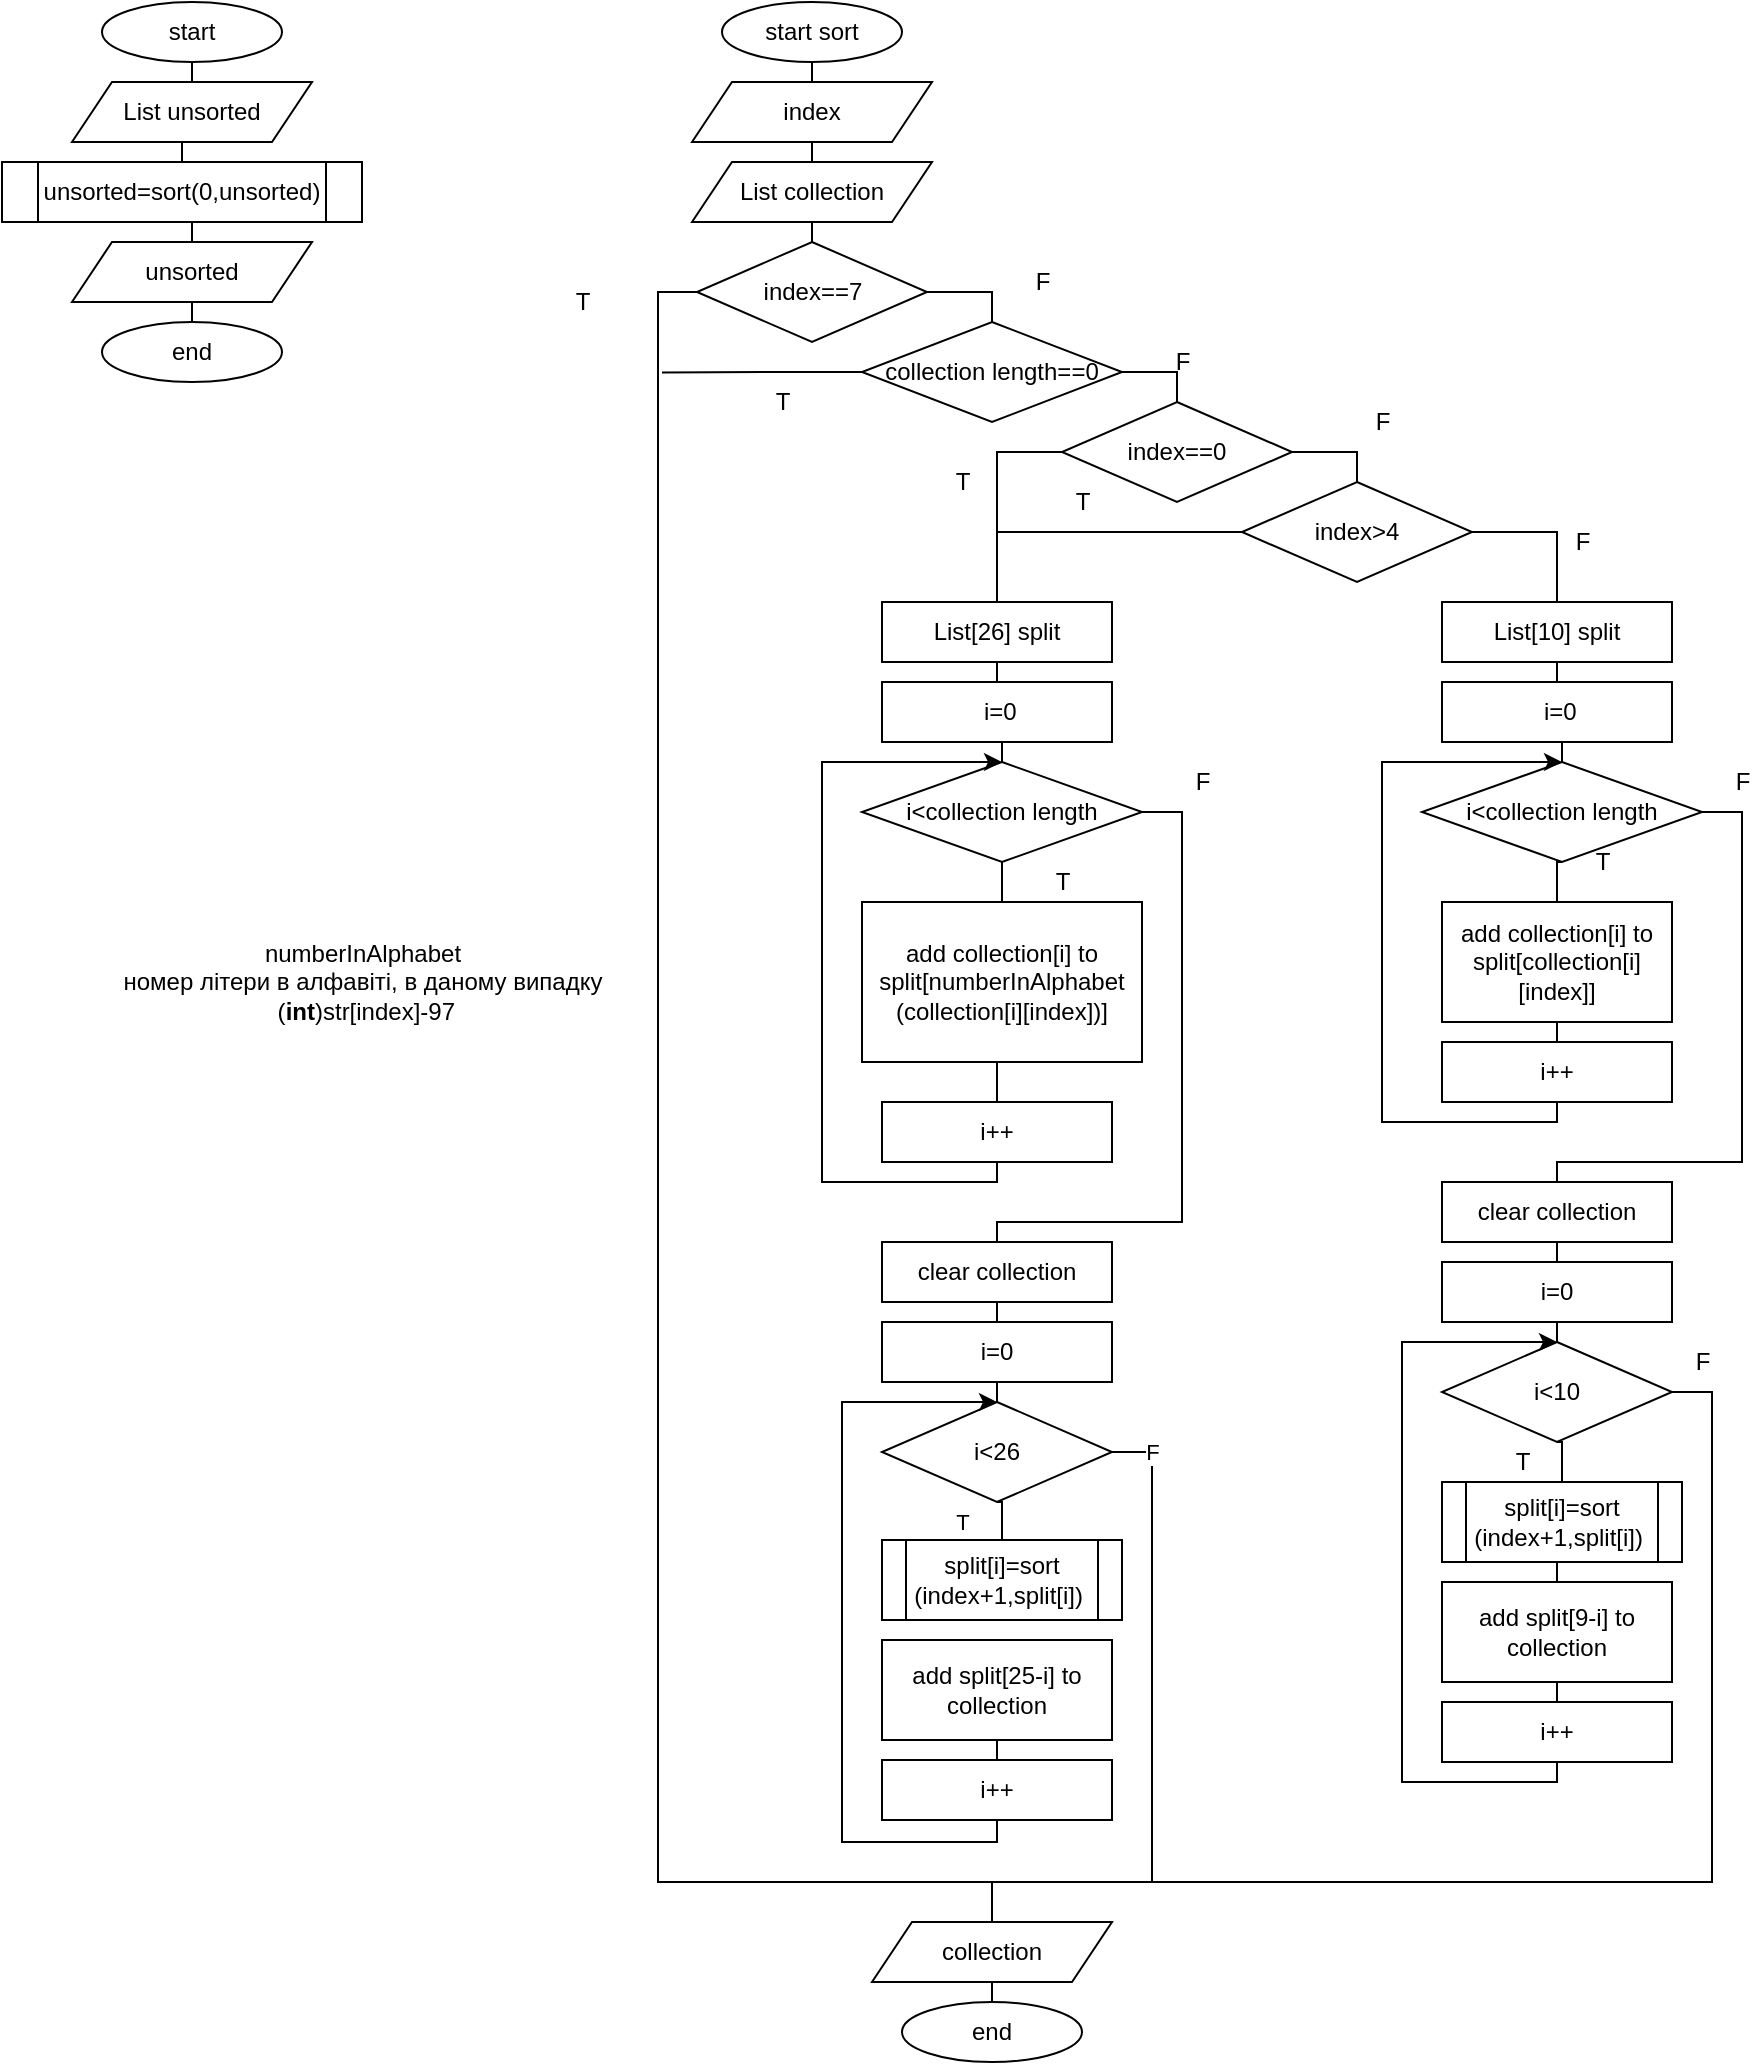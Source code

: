 <mxfile version="16.1.0"><diagram id="8ccFetpuUGbA4jYF_6bJ" name="Page-1"><mxGraphModel dx="1183" dy="700" grid="1" gridSize="10" guides="1" tooltips="1" connect="1" arrows="1" fold="1" page="1" pageScale="1" pageWidth="827" pageHeight="1169" math="0" shadow="0"><root><mxCell id="6QlDdNsRCfhJIz81ZeUy-0"/><mxCell id="6QlDdNsRCfhJIz81ZeUy-1" parent="6QlDdNsRCfhJIz81ZeUy-0"/><mxCell id="WJix7AlikFNc10k-hQPE-6" style="edgeStyle=orthogonalEdgeStyle;rounded=0;orthogonalLoop=1;jettySize=auto;html=1;exitX=0.5;exitY=1;exitDx=0;exitDy=0;entryX=0.5;entryY=0;entryDx=0;entryDy=0;endArrow=none;endFill=0;" edge="1" parent="6QlDdNsRCfhJIz81ZeUy-1" source="WJix7AlikFNc10k-hQPE-0" target="WJix7AlikFNc10k-hQPE-2"><mxGeometry relative="1" as="geometry"/></mxCell><mxCell id="WJix7AlikFNc10k-hQPE-0" value="start" style="ellipse;whiteSpace=wrap;html=1;" vertex="1" parent="6QlDdNsRCfhJIz81ZeUy-1"><mxGeometry x="170" y="60" width="90" height="30" as="geometry"/></mxCell><mxCell id="WJix7AlikFNc10k-hQPE-28" style="edgeStyle=orthogonalEdgeStyle;rounded=0;orthogonalLoop=1;jettySize=auto;html=1;exitX=0.5;exitY=1;exitDx=0;exitDy=0;entryX=0.5;entryY=0;entryDx=0;entryDy=0;endArrow=none;endFill=0;" edge="1" parent="6QlDdNsRCfhJIz81ZeUy-1" source="WJix7AlikFNc10k-hQPE-1" target="WJix7AlikFNc10k-hQPE-24"><mxGeometry relative="1" as="geometry"/></mxCell><mxCell id="WJix7AlikFNc10k-hQPE-1" value="List[10] split" style="rounded=0;whiteSpace=wrap;html=1;" vertex="1" parent="6QlDdNsRCfhJIz81ZeUy-1"><mxGeometry x="840" y="360" width="115" height="30" as="geometry"/></mxCell><mxCell id="WJix7AlikFNc10k-hQPE-7" style="edgeStyle=orthogonalEdgeStyle;rounded=0;orthogonalLoop=1;jettySize=auto;html=1;exitX=0.5;exitY=1;exitDx=0;exitDy=0;entryX=0.5;entryY=0;entryDx=0;entryDy=0;endArrow=none;endFill=0;" edge="1" parent="6QlDdNsRCfhJIz81ZeUy-1" source="WJix7AlikFNc10k-hQPE-2" target="WJix7AlikFNc10k-hQPE-3"><mxGeometry relative="1" as="geometry"/></mxCell><mxCell id="WJix7AlikFNc10k-hQPE-2" value="List unsorted" style="shape=parallelogram;perimeter=parallelogramPerimeter;whiteSpace=wrap;html=1;fixedSize=1;" vertex="1" parent="6QlDdNsRCfhJIz81ZeUy-1"><mxGeometry x="155" y="100" width="120" height="30" as="geometry"/></mxCell><mxCell id="WJix7AlikFNc10k-hQPE-8" style="edgeStyle=orthogonalEdgeStyle;rounded=0;orthogonalLoop=1;jettySize=auto;html=1;exitX=0.5;exitY=1;exitDx=0;exitDy=0;entryX=0.5;entryY=0;entryDx=0;entryDy=0;endArrow=none;endFill=0;" edge="1" parent="6QlDdNsRCfhJIz81ZeUy-1" source="WJix7AlikFNc10k-hQPE-3" target="WJix7AlikFNc10k-hQPE-4"><mxGeometry relative="1" as="geometry"/></mxCell><mxCell id="WJix7AlikFNc10k-hQPE-3" value="unsorted=sort(0,unsorted)" style="shape=process;whiteSpace=wrap;html=1;backgroundOutline=1;" vertex="1" parent="6QlDdNsRCfhJIz81ZeUy-1"><mxGeometry x="120" y="140" width="180" height="30" as="geometry"/></mxCell><mxCell id="WJix7AlikFNc10k-hQPE-9" style="edgeStyle=orthogonalEdgeStyle;rounded=0;orthogonalLoop=1;jettySize=auto;html=1;exitX=0.5;exitY=1;exitDx=0;exitDy=0;entryX=0.5;entryY=0;entryDx=0;entryDy=0;endArrow=none;endFill=0;" edge="1" parent="6QlDdNsRCfhJIz81ZeUy-1" source="WJix7AlikFNc10k-hQPE-4" target="WJix7AlikFNc10k-hQPE-5"><mxGeometry relative="1" as="geometry"/></mxCell><mxCell id="WJix7AlikFNc10k-hQPE-4" value="unsorted" style="shape=parallelogram;perimeter=parallelogramPerimeter;whiteSpace=wrap;html=1;fixedSize=1;" vertex="1" parent="6QlDdNsRCfhJIz81ZeUy-1"><mxGeometry x="155" y="180" width="120" height="30" as="geometry"/></mxCell><mxCell id="WJix7AlikFNc10k-hQPE-5" value="end" style="ellipse;whiteSpace=wrap;html=1;" vertex="1" parent="6QlDdNsRCfhJIz81ZeUy-1"><mxGeometry x="170" y="220" width="90" height="30" as="geometry"/></mxCell><mxCell id="WJix7AlikFNc10k-hQPE-13" style="edgeStyle=orthogonalEdgeStyle;rounded=0;orthogonalLoop=1;jettySize=auto;html=1;exitX=0.5;exitY=1;exitDx=0;exitDy=0;entryX=0.5;entryY=0;entryDx=0;entryDy=0;endArrow=none;endFill=0;" edge="1" parent="6QlDdNsRCfhJIz81ZeUy-1" source="WJix7AlikFNc10k-hQPE-10" target="WJix7AlikFNc10k-hQPE-11"><mxGeometry relative="1" as="geometry"/></mxCell><mxCell id="WJix7AlikFNc10k-hQPE-10" value="start sort" style="ellipse;whiteSpace=wrap;html=1;" vertex="1" parent="6QlDdNsRCfhJIz81ZeUy-1"><mxGeometry x="480" y="60" width="90" height="30" as="geometry"/></mxCell><mxCell id="WJix7AlikFNc10k-hQPE-14" style="edgeStyle=orthogonalEdgeStyle;rounded=0;orthogonalLoop=1;jettySize=auto;html=1;exitX=0.5;exitY=1;exitDx=0;exitDy=0;entryX=0.5;entryY=0;entryDx=0;entryDy=0;endArrow=none;endFill=0;" edge="1" parent="6QlDdNsRCfhJIz81ZeUy-1" source="WJix7AlikFNc10k-hQPE-11" target="WJix7AlikFNc10k-hQPE-12"><mxGeometry relative="1" as="geometry"/></mxCell><mxCell id="WJix7AlikFNc10k-hQPE-11" value="index" style="shape=parallelogram;perimeter=parallelogramPerimeter;whiteSpace=wrap;html=1;fixedSize=1;" vertex="1" parent="6QlDdNsRCfhJIz81ZeUy-1"><mxGeometry x="465" y="100" width="120" height="30" as="geometry"/></mxCell><mxCell id="WJix7AlikFNc10k-hQPE-18" style="edgeStyle=orthogonalEdgeStyle;rounded=0;orthogonalLoop=1;jettySize=auto;html=1;exitX=0.5;exitY=1;exitDx=0;exitDy=0;entryX=0.5;entryY=0;entryDx=0;entryDy=0;endArrow=none;endFill=0;" edge="1" parent="6QlDdNsRCfhJIz81ZeUy-1" source="WJix7AlikFNc10k-hQPE-12" target="WJix7AlikFNc10k-hQPE-15"><mxGeometry relative="1" as="geometry"/></mxCell><mxCell id="WJix7AlikFNc10k-hQPE-12" value="List collection" style="shape=parallelogram;perimeter=parallelogramPerimeter;whiteSpace=wrap;html=1;fixedSize=1;" vertex="1" parent="6QlDdNsRCfhJIz81ZeUy-1"><mxGeometry x="465" y="140" width="120" height="30" as="geometry"/></mxCell><mxCell id="WJix7AlikFNc10k-hQPE-17" style="edgeStyle=orthogonalEdgeStyle;rounded=0;orthogonalLoop=1;jettySize=auto;html=1;exitX=1;exitY=0.5;exitDx=0;exitDy=0;entryX=0.5;entryY=0;entryDx=0;entryDy=0;endArrow=none;endFill=0;" edge="1" parent="6QlDdNsRCfhJIz81ZeUy-1" source="WJix7AlikFNc10k-hQPE-15" target="WJix7AlikFNc10k-hQPE-16"><mxGeometry relative="1" as="geometry"/></mxCell><mxCell id="WJix7AlikFNc10k-hQPE-77" style="edgeStyle=orthogonalEdgeStyle;rounded=0;orthogonalLoop=1;jettySize=auto;html=1;exitX=0;exitY=0.5;exitDx=0;exitDy=0;endArrow=none;endFill=0;" edge="1" parent="6QlDdNsRCfhJIz81ZeUy-1" source="WJix7AlikFNc10k-hQPE-15" target="WJix7AlikFNc10k-hQPE-76"><mxGeometry relative="1" as="geometry"><Array as="points"><mxPoint x="448" y="205"/><mxPoint x="448" y="1000"/><mxPoint x="615" y="1000"/></Array></mxGeometry></mxCell><mxCell id="WJix7AlikFNc10k-hQPE-15" value="index==7" style="rhombus;whiteSpace=wrap;html=1;" vertex="1" parent="6QlDdNsRCfhJIz81ZeUy-1"><mxGeometry x="467.5" y="180" width="115" height="50" as="geometry"/></mxCell><mxCell id="WJix7AlikFNc10k-hQPE-20" style="edgeStyle=orthogonalEdgeStyle;rounded=0;orthogonalLoop=1;jettySize=auto;html=1;exitX=1;exitY=0.5;exitDx=0;exitDy=0;entryX=0.5;entryY=0;entryDx=0;entryDy=0;endArrow=none;endFill=0;" edge="1" parent="6QlDdNsRCfhJIz81ZeUy-1" source="WJix7AlikFNc10k-hQPE-16" target="WJix7AlikFNc10k-hQPE-19"><mxGeometry relative="1" as="geometry"/></mxCell><mxCell id="WJix7AlikFNc10k-hQPE-79" style="edgeStyle=orthogonalEdgeStyle;rounded=0;orthogonalLoop=1;jettySize=auto;html=1;exitX=0;exitY=0.5;exitDx=0;exitDy=0;endArrow=none;endFill=0;" edge="1" parent="6QlDdNsRCfhJIz81ZeUy-1" source="WJix7AlikFNc10k-hQPE-16"><mxGeometry relative="1" as="geometry"><mxPoint x="450" y="245.2" as="targetPoint"/></mxGeometry></mxCell><mxCell id="WJix7AlikFNc10k-hQPE-16" value="collection length==0" style="rhombus;whiteSpace=wrap;html=1;" vertex="1" parent="6QlDdNsRCfhJIz81ZeUy-1"><mxGeometry x="550" y="220" width="130" height="50" as="geometry"/></mxCell><mxCell id="WJix7AlikFNc10k-hQPE-22" style="edgeStyle=orthogonalEdgeStyle;rounded=0;orthogonalLoop=1;jettySize=auto;html=1;exitX=1;exitY=0.5;exitDx=0;exitDy=0;entryX=0.5;entryY=0;entryDx=0;entryDy=0;endArrow=none;endFill=0;" edge="1" parent="6QlDdNsRCfhJIz81ZeUy-1" source="WJix7AlikFNc10k-hQPE-19" target="WJix7AlikFNc10k-hQPE-21"><mxGeometry relative="1" as="geometry"/></mxCell><mxCell id="WJix7AlikFNc10k-hQPE-70" style="edgeStyle=orthogonalEdgeStyle;rounded=0;orthogonalLoop=1;jettySize=auto;html=1;exitX=0;exitY=0.5;exitDx=0;exitDy=0;entryX=0.5;entryY=0;entryDx=0;entryDy=0;endArrow=none;endFill=0;" edge="1" parent="6QlDdNsRCfhJIz81ZeUy-1" source="WJix7AlikFNc10k-hQPE-19" target="WJix7AlikFNc10k-hQPE-48"><mxGeometry relative="1" as="geometry"/></mxCell><mxCell id="WJix7AlikFNc10k-hQPE-19" value="index==0" style="rhombus;whiteSpace=wrap;html=1;" vertex="1" parent="6QlDdNsRCfhJIz81ZeUy-1"><mxGeometry x="650" y="260" width="115" height="50" as="geometry"/></mxCell><mxCell id="WJix7AlikFNc10k-hQPE-23" style="edgeStyle=orthogonalEdgeStyle;rounded=0;orthogonalLoop=1;jettySize=auto;html=1;exitX=1;exitY=0.5;exitDx=0;exitDy=0;entryX=0.5;entryY=0;entryDx=0;entryDy=0;endArrow=none;endFill=0;" edge="1" parent="6QlDdNsRCfhJIz81ZeUy-1" source="WJix7AlikFNc10k-hQPE-21" target="WJix7AlikFNc10k-hQPE-1"><mxGeometry relative="1" as="geometry"/></mxCell><mxCell id="WJix7AlikFNc10k-hQPE-69" style="edgeStyle=orthogonalEdgeStyle;rounded=0;orthogonalLoop=1;jettySize=auto;html=1;exitX=0;exitY=0.5;exitDx=0;exitDy=0;entryX=0.5;entryY=0;entryDx=0;entryDy=0;endArrow=none;endFill=0;" edge="1" parent="6QlDdNsRCfhJIz81ZeUy-1" source="WJix7AlikFNc10k-hQPE-21" target="WJix7AlikFNc10k-hQPE-48"><mxGeometry relative="1" as="geometry"/></mxCell><mxCell id="WJix7AlikFNc10k-hQPE-21" value="index&amp;gt;4" style="rhombus;whiteSpace=wrap;html=1;" vertex="1" parent="6QlDdNsRCfhJIz81ZeUy-1"><mxGeometry x="740" y="300" width="115" height="50" as="geometry"/></mxCell><mxCell id="WJix7AlikFNc10k-hQPE-27" style="edgeStyle=orthogonalEdgeStyle;rounded=0;orthogonalLoop=1;jettySize=auto;html=1;exitX=0.5;exitY=1;exitDx=0;exitDy=0;entryX=0.5;entryY=0;entryDx=0;entryDy=0;endArrow=none;endFill=0;" edge="1" parent="6QlDdNsRCfhJIz81ZeUy-1" source="WJix7AlikFNc10k-hQPE-24" target="WJix7AlikFNc10k-hQPE-26"><mxGeometry relative="1" as="geometry"/></mxCell><mxCell id="WJix7AlikFNc10k-hQPE-24" value="&amp;nbsp;i=0" style="rounded=0;whiteSpace=wrap;html=1;" vertex="1" parent="6QlDdNsRCfhJIz81ZeUy-1"><mxGeometry x="840" y="400" width="115" height="30" as="geometry"/></mxCell><mxCell id="WJix7AlikFNc10k-hQPE-30" style="edgeStyle=orthogonalEdgeStyle;rounded=0;orthogonalLoop=1;jettySize=auto;html=1;exitX=0.5;exitY=1;exitDx=0;exitDy=0;entryX=0.5;entryY=0;entryDx=0;entryDy=0;endArrow=none;endFill=0;" edge="1" parent="6QlDdNsRCfhJIz81ZeUy-1" source="WJix7AlikFNc10k-hQPE-26" target="WJix7AlikFNc10k-hQPE-29"><mxGeometry relative="1" as="geometry"/></mxCell><mxCell id="WJix7AlikFNc10k-hQPE-33" style="edgeStyle=orthogonalEdgeStyle;rounded=0;orthogonalLoop=1;jettySize=auto;html=1;exitX=1;exitY=0.5;exitDx=0;exitDy=0;entryX=0.5;entryY=0;entryDx=0;entryDy=0;endArrow=none;endFill=0;" edge="1" parent="6QlDdNsRCfhJIz81ZeUy-1" source="WJix7AlikFNc10k-hQPE-26" target="WJix7AlikFNc10k-hQPE-32"><mxGeometry relative="1" as="geometry"><Array as="points"><mxPoint x="990" y="465"/><mxPoint x="990" y="640"/><mxPoint x="898" y="640"/></Array></mxGeometry></mxCell><mxCell id="WJix7AlikFNc10k-hQPE-26" value="i&amp;lt;collection length" style="rhombus;whiteSpace=wrap;html=1;" vertex="1" parent="6QlDdNsRCfhJIz81ZeUy-1"><mxGeometry x="830" y="440" width="140" height="50" as="geometry"/></mxCell><mxCell id="WJix7AlikFNc10k-hQPE-31" style="edgeStyle=orthogonalEdgeStyle;rounded=0;orthogonalLoop=1;jettySize=auto;html=1;entryX=0.5;entryY=0;entryDx=0;entryDy=0;endArrow=classic;endFill=1;exitX=0.5;exitY=1;exitDx=0;exitDy=0;" edge="1" parent="6QlDdNsRCfhJIz81ZeUy-1" source="WJix7AlikFNc10k-hQPE-35" target="WJix7AlikFNc10k-hQPE-26"><mxGeometry relative="1" as="geometry"><mxPoint x="898" y="620" as="sourcePoint"/><Array as="points"><mxPoint x="898" y="620"/><mxPoint x="810" y="620"/><mxPoint x="810" y="440"/></Array></mxGeometry></mxCell><mxCell id="WJix7AlikFNc10k-hQPE-43" style="edgeStyle=orthogonalEdgeStyle;rounded=0;orthogonalLoop=1;jettySize=auto;html=1;exitX=0.5;exitY=1;exitDx=0;exitDy=0;entryX=0.5;entryY=0;entryDx=0;entryDy=0;endArrow=none;endFill=0;" edge="1" parent="6QlDdNsRCfhJIz81ZeUy-1" source="WJix7AlikFNc10k-hQPE-29" target="WJix7AlikFNc10k-hQPE-35"><mxGeometry relative="1" as="geometry"/></mxCell><mxCell id="WJix7AlikFNc10k-hQPE-29" value="add collection[i] to split[collection[i][index]]" style="rounded=0;whiteSpace=wrap;html=1;" vertex="1" parent="6QlDdNsRCfhJIz81ZeUy-1"><mxGeometry x="840" y="510" width="115" height="60" as="geometry"/></mxCell><mxCell id="WJix7AlikFNc10k-hQPE-38" style="edgeStyle=orthogonalEdgeStyle;rounded=0;orthogonalLoop=1;jettySize=auto;html=1;exitX=0.5;exitY=1;exitDx=0;exitDy=0;entryX=0.5;entryY=0;entryDx=0;entryDy=0;endArrow=none;endFill=0;" edge="1" parent="6QlDdNsRCfhJIz81ZeUy-1" source="WJix7AlikFNc10k-hQPE-32" target="WJix7AlikFNc10k-hQPE-37"><mxGeometry relative="1" as="geometry"/></mxCell><mxCell id="WJix7AlikFNc10k-hQPE-32" value="clear collection" style="rounded=0;whiteSpace=wrap;html=1;" vertex="1" parent="6QlDdNsRCfhJIz81ZeUy-1"><mxGeometry x="840" y="650" width="115" height="30" as="geometry"/></mxCell><mxCell id="WJix7AlikFNc10k-hQPE-46" style="edgeStyle=orthogonalEdgeStyle;rounded=0;orthogonalLoop=1;jettySize=auto;html=1;exitX=1;exitY=0.5;exitDx=0;exitDy=0;endArrow=none;endFill=0;entryX=0.5;entryY=0;entryDx=0;entryDy=0;" edge="1" parent="6QlDdNsRCfhJIz81ZeUy-1" source="WJix7AlikFNc10k-hQPE-34" target="WJix7AlikFNc10k-hQPE-76"><mxGeometry relative="1" as="geometry"><mxPoint x="980" y="930" as="targetPoint"/><Array as="points"><mxPoint x="975" y="755"/><mxPoint x="975" y="1000"/><mxPoint x="615" y="1000"/></Array></mxGeometry></mxCell><mxCell id="WJix7AlikFNc10k-hQPE-72" style="edgeStyle=orthogonalEdgeStyle;rounded=0;orthogonalLoop=1;jettySize=auto;html=1;exitX=0.5;exitY=1;exitDx=0;exitDy=0;entryX=0.5;entryY=0;entryDx=0;entryDy=0;endArrow=none;endFill=0;" edge="1" parent="6QlDdNsRCfhJIz81ZeUy-1" source="WJix7AlikFNc10k-hQPE-34" target="WJix7AlikFNc10k-hQPE-71"><mxGeometry relative="1" as="geometry"/></mxCell><mxCell id="WJix7AlikFNc10k-hQPE-34" value="i&amp;lt;10" style="rhombus;whiteSpace=wrap;html=1;" vertex="1" parent="6QlDdNsRCfhJIz81ZeUy-1"><mxGeometry x="840" y="730" width="115" height="50" as="geometry"/></mxCell><mxCell id="WJix7AlikFNc10k-hQPE-35" value="i++" style="rounded=0;whiteSpace=wrap;html=1;" vertex="1" parent="6QlDdNsRCfhJIz81ZeUy-1"><mxGeometry x="840" y="580" width="115" height="30" as="geometry"/></mxCell><mxCell id="WJix7AlikFNc10k-hQPE-39" style="edgeStyle=orthogonalEdgeStyle;rounded=0;orthogonalLoop=1;jettySize=auto;html=1;exitX=0.5;exitY=1;exitDx=0;exitDy=0;entryX=0.5;entryY=0;entryDx=0;entryDy=0;endArrow=none;endFill=0;" edge="1" parent="6QlDdNsRCfhJIz81ZeUy-1" source="WJix7AlikFNc10k-hQPE-37" target="WJix7AlikFNc10k-hQPE-34"><mxGeometry relative="1" as="geometry"/></mxCell><mxCell id="WJix7AlikFNc10k-hQPE-37" value="i=0" style="rounded=0;whiteSpace=wrap;html=1;" vertex="1" parent="6QlDdNsRCfhJIz81ZeUy-1"><mxGeometry x="840" y="690" width="115" height="30" as="geometry"/></mxCell><mxCell id="WJix7AlikFNc10k-hQPE-44" style="edgeStyle=orthogonalEdgeStyle;rounded=0;orthogonalLoop=1;jettySize=auto;html=1;exitX=0.5;exitY=1;exitDx=0;exitDy=0;entryX=0.5;entryY=0;entryDx=0;entryDy=0;endArrow=none;endFill=0;" edge="1" parent="6QlDdNsRCfhJIz81ZeUy-1" source="WJix7AlikFNc10k-hQPE-40" target="WJix7AlikFNc10k-hQPE-42"><mxGeometry relative="1" as="geometry"/></mxCell><mxCell id="WJix7AlikFNc10k-hQPE-40" value="add split[9-i] to collection" style="rounded=0;whiteSpace=wrap;html=1;" vertex="1" parent="6QlDdNsRCfhJIz81ZeUy-1"><mxGeometry x="840" y="850" width="115" height="50" as="geometry"/></mxCell><mxCell id="WJix7AlikFNc10k-hQPE-45" style="edgeStyle=orthogonalEdgeStyle;rounded=0;orthogonalLoop=1;jettySize=auto;html=1;exitX=0.5;exitY=1;exitDx=0;exitDy=0;entryX=0.5;entryY=0;entryDx=0;entryDy=0;endArrow=classic;endFill=1;" edge="1" parent="6QlDdNsRCfhJIz81ZeUy-1" source="WJix7AlikFNc10k-hQPE-42" target="WJix7AlikFNc10k-hQPE-34"><mxGeometry relative="1" as="geometry"><Array as="points"><mxPoint x="898" y="950"/><mxPoint x="820" y="950"/><mxPoint x="820" y="730"/></Array></mxGeometry></mxCell><mxCell id="WJix7AlikFNc10k-hQPE-42" value="i++" style="rounded=0;whiteSpace=wrap;html=1;" vertex="1" parent="6QlDdNsRCfhJIz81ZeUy-1"><mxGeometry x="840" y="910" width="115" height="30" as="geometry"/></mxCell><mxCell id="WJix7AlikFNc10k-hQPE-47" style="edgeStyle=orthogonalEdgeStyle;rounded=0;orthogonalLoop=1;jettySize=auto;html=1;exitX=0.5;exitY=1;exitDx=0;exitDy=0;entryX=0.5;entryY=0;entryDx=0;entryDy=0;endArrow=none;endFill=0;" edge="1" parent="6QlDdNsRCfhJIz81ZeUy-1" source="WJix7AlikFNc10k-hQPE-48" target="WJix7AlikFNc10k-hQPE-50"><mxGeometry relative="1" as="geometry"/></mxCell><mxCell id="WJix7AlikFNc10k-hQPE-48" value="List[26] split" style="rounded=0;whiteSpace=wrap;html=1;" vertex="1" parent="6QlDdNsRCfhJIz81ZeUy-1"><mxGeometry x="560" y="360" width="115" height="30" as="geometry"/></mxCell><mxCell id="WJix7AlikFNc10k-hQPE-49" style="edgeStyle=orthogonalEdgeStyle;rounded=0;orthogonalLoop=1;jettySize=auto;html=1;exitX=0.5;exitY=1;exitDx=0;exitDy=0;entryX=0.5;entryY=0;entryDx=0;entryDy=0;endArrow=none;endFill=0;" edge="1" parent="6QlDdNsRCfhJIz81ZeUy-1" source="WJix7AlikFNc10k-hQPE-50" target="WJix7AlikFNc10k-hQPE-53"><mxGeometry relative="1" as="geometry"/></mxCell><mxCell id="WJix7AlikFNc10k-hQPE-50" value="&amp;nbsp;i=0" style="rounded=0;whiteSpace=wrap;html=1;" vertex="1" parent="6QlDdNsRCfhJIz81ZeUy-1"><mxGeometry x="560" y="400" width="115" height="30" as="geometry"/></mxCell><mxCell id="WJix7AlikFNc10k-hQPE-51" style="edgeStyle=orthogonalEdgeStyle;rounded=0;orthogonalLoop=1;jettySize=auto;html=1;exitX=0.5;exitY=1;exitDx=0;exitDy=0;entryX=0.5;entryY=0;entryDx=0;entryDy=0;endArrow=none;endFill=0;" edge="1" parent="6QlDdNsRCfhJIz81ZeUy-1" source="WJix7AlikFNc10k-hQPE-53" target="WJix7AlikFNc10k-hQPE-56"><mxGeometry relative="1" as="geometry"/></mxCell><mxCell id="WJix7AlikFNc10k-hQPE-52" style="edgeStyle=orthogonalEdgeStyle;rounded=0;orthogonalLoop=1;jettySize=auto;html=1;exitX=1;exitY=0.5;exitDx=0;exitDy=0;entryX=0.5;entryY=0;entryDx=0;entryDy=0;endArrow=none;endFill=0;" edge="1" parent="6QlDdNsRCfhJIz81ZeUy-1" source="WJix7AlikFNc10k-hQPE-53" target="WJix7AlikFNc10k-hQPE-58"><mxGeometry relative="1" as="geometry"><Array as="points"><mxPoint x="710" y="465"/><mxPoint x="710" y="670"/><mxPoint x="618" y="670"/></Array></mxGeometry></mxCell><mxCell id="WJix7AlikFNc10k-hQPE-53" value="i&amp;lt;collection length" style="rhombus;whiteSpace=wrap;html=1;" vertex="1" parent="6QlDdNsRCfhJIz81ZeUy-1"><mxGeometry x="550" y="440" width="140" height="50" as="geometry"/></mxCell><mxCell id="WJix7AlikFNc10k-hQPE-54" style="edgeStyle=orthogonalEdgeStyle;rounded=0;orthogonalLoop=1;jettySize=auto;html=1;entryX=0.5;entryY=0;entryDx=0;entryDy=0;endArrow=classic;endFill=1;exitX=0.5;exitY=1;exitDx=0;exitDy=0;" edge="1" parent="6QlDdNsRCfhJIz81ZeUy-1" source="WJix7AlikFNc10k-hQPE-62" target="WJix7AlikFNc10k-hQPE-53"><mxGeometry relative="1" as="geometry"><mxPoint x="618" y="620" as="sourcePoint"/><Array as="points"><mxPoint x="618" y="650"/><mxPoint x="530" y="650"/><mxPoint x="530" y="440"/></Array></mxGeometry></mxCell><mxCell id="WJix7AlikFNc10k-hQPE-55" style="edgeStyle=orthogonalEdgeStyle;rounded=0;orthogonalLoop=1;jettySize=auto;html=1;exitX=0.5;exitY=1;exitDx=0;exitDy=0;entryX=0.5;entryY=0;entryDx=0;entryDy=0;endArrow=none;endFill=0;" edge="1" parent="6QlDdNsRCfhJIz81ZeUy-1" source="WJix7AlikFNc10k-hQPE-56" target="WJix7AlikFNc10k-hQPE-62"><mxGeometry relative="1" as="geometry"/></mxCell><mxCell id="WJix7AlikFNc10k-hQPE-56" value="add collection[i] to split[numberInAlphabet (collection[i][index])]" style="rounded=0;whiteSpace=wrap;html=1;" vertex="1" parent="6QlDdNsRCfhJIz81ZeUy-1"><mxGeometry x="550" y="510" width="140" height="80" as="geometry"/></mxCell><mxCell id="WJix7AlikFNc10k-hQPE-57" style="edgeStyle=orthogonalEdgeStyle;rounded=0;orthogonalLoop=1;jettySize=auto;html=1;exitX=0.5;exitY=1;exitDx=0;exitDy=0;entryX=0.5;entryY=0;entryDx=0;entryDy=0;endArrow=none;endFill=0;" edge="1" parent="6QlDdNsRCfhJIz81ZeUy-1" source="WJix7AlikFNc10k-hQPE-58" target="WJix7AlikFNc10k-hQPE-64"><mxGeometry relative="1" as="geometry"/></mxCell><mxCell id="WJix7AlikFNc10k-hQPE-58" value="clear collection" style="rounded=0;whiteSpace=wrap;html=1;" vertex="1" parent="6QlDdNsRCfhJIz81ZeUy-1"><mxGeometry x="560" y="680" width="115" height="30" as="geometry"/></mxCell><mxCell id="WJix7AlikFNc10k-hQPE-60" value="F" style="edgeStyle=orthogonalEdgeStyle;rounded=0;orthogonalLoop=1;jettySize=auto;html=1;exitX=1;exitY=0.5;exitDx=0;exitDy=0;endArrow=none;endFill=0;entryX=0.5;entryY=0;entryDx=0;entryDy=0;" edge="1" parent="6QlDdNsRCfhJIz81ZeUy-1" source="WJix7AlikFNc10k-hQPE-61" target="WJix7AlikFNc10k-hQPE-76"><mxGeometry x="-0.881" relative="1" as="geometry"><mxPoint x="700" y="960" as="targetPoint"/><Array as="points"><mxPoint x="695" y="785"/><mxPoint x="695" y="1000"/><mxPoint x="615" y="1000"/></Array><mxPoint as="offset"/></mxGeometry></mxCell><mxCell id="WJix7AlikFNc10k-hQPE-75" value="T" style="edgeStyle=orthogonalEdgeStyle;rounded=0;orthogonalLoop=1;jettySize=auto;html=1;exitX=0.5;exitY=1;exitDx=0;exitDy=0;entryX=0.5;entryY=0;entryDx=0;entryDy=0;endArrow=none;endFill=0;" edge="1" parent="6QlDdNsRCfhJIz81ZeUy-1" source="WJix7AlikFNc10k-hQPE-61" target="WJix7AlikFNc10k-hQPE-74"><mxGeometry x="0.163" y="-20" relative="1" as="geometry"><mxPoint as="offset"/></mxGeometry></mxCell><mxCell id="WJix7AlikFNc10k-hQPE-61" value="i&amp;lt;26" style="rhombus;whiteSpace=wrap;html=1;" vertex="1" parent="6QlDdNsRCfhJIz81ZeUy-1"><mxGeometry x="560" y="760" width="115" height="50" as="geometry"/></mxCell><mxCell id="WJix7AlikFNc10k-hQPE-62" value="i++" style="rounded=0;whiteSpace=wrap;html=1;" vertex="1" parent="6QlDdNsRCfhJIz81ZeUy-1"><mxGeometry x="560" y="610" width="115" height="30" as="geometry"/></mxCell><mxCell id="WJix7AlikFNc10k-hQPE-63" style="edgeStyle=orthogonalEdgeStyle;rounded=0;orthogonalLoop=1;jettySize=auto;html=1;exitX=0.5;exitY=1;exitDx=0;exitDy=0;entryX=0.5;entryY=0;entryDx=0;entryDy=0;endArrow=none;endFill=0;" edge="1" parent="6QlDdNsRCfhJIz81ZeUy-1" source="WJix7AlikFNc10k-hQPE-64" target="WJix7AlikFNc10k-hQPE-61"><mxGeometry relative="1" as="geometry"/></mxCell><mxCell id="WJix7AlikFNc10k-hQPE-64" value="i=0" style="rounded=0;whiteSpace=wrap;html=1;" vertex="1" parent="6QlDdNsRCfhJIz81ZeUy-1"><mxGeometry x="560" y="720" width="115" height="30" as="geometry"/></mxCell><mxCell id="WJix7AlikFNc10k-hQPE-65" style="edgeStyle=orthogonalEdgeStyle;rounded=0;orthogonalLoop=1;jettySize=auto;html=1;exitX=0.5;exitY=1;exitDx=0;exitDy=0;entryX=0.5;entryY=0;entryDx=0;entryDy=0;endArrow=none;endFill=0;" edge="1" parent="6QlDdNsRCfhJIz81ZeUy-1" source="WJix7AlikFNc10k-hQPE-66" target="WJix7AlikFNc10k-hQPE-68"><mxGeometry relative="1" as="geometry"/></mxCell><mxCell id="WJix7AlikFNc10k-hQPE-66" value="add split[25-i] to collection" style="rounded=0;whiteSpace=wrap;html=1;" vertex="1" parent="6QlDdNsRCfhJIz81ZeUy-1"><mxGeometry x="560" y="879" width="115" height="50" as="geometry"/></mxCell><mxCell id="WJix7AlikFNc10k-hQPE-67" style="edgeStyle=orthogonalEdgeStyle;rounded=0;orthogonalLoop=1;jettySize=auto;html=1;exitX=0.5;exitY=1;exitDx=0;exitDy=0;entryX=0.5;entryY=0;entryDx=0;entryDy=0;endArrow=classic;endFill=1;" edge="1" parent="6QlDdNsRCfhJIz81ZeUy-1" source="WJix7AlikFNc10k-hQPE-68" target="WJix7AlikFNc10k-hQPE-61"><mxGeometry relative="1" as="geometry"><Array as="points"><mxPoint x="618" y="980"/><mxPoint x="540" y="980"/><mxPoint x="540" y="760"/></Array></mxGeometry></mxCell><mxCell id="WJix7AlikFNc10k-hQPE-68" value="i++" style="rounded=0;whiteSpace=wrap;html=1;" vertex="1" parent="6QlDdNsRCfhJIz81ZeUy-1"><mxGeometry x="560" y="939" width="115" height="30" as="geometry"/></mxCell><mxCell id="WJix7AlikFNc10k-hQPE-73" style="edgeStyle=orthogonalEdgeStyle;rounded=0;orthogonalLoop=1;jettySize=auto;html=1;exitX=0.5;exitY=1;exitDx=0;exitDy=0;entryX=0.5;entryY=0;entryDx=0;entryDy=0;endArrow=none;endFill=0;" edge="1" parent="6QlDdNsRCfhJIz81ZeUy-1" source="WJix7AlikFNc10k-hQPE-71" target="WJix7AlikFNc10k-hQPE-40"><mxGeometry relative="1" as="geometry"/></mxCell><mxCell id="WJix7AlikFNc10k-hQPE-71" value="split[i]=sort (index+1,split[i])&amp;nbsp;" style="shape=process;whiteSpace=wrap;html=1;backgroundOutline=1;" vertex="1" parent="6QlDdNsRCfhJIz81ZeUy-1"><mxGeometry x="840" y="800" width="120" height="40" as="geometry"/></mxCell><mxCell id="WJix7AlikFNc10k-hQPE-74" value="split[i]=sort (index+1,split[i])&amp;nbsp;" style="shape=process;whiteSpace=wrap;html=1;backgroundOutline=1;" vertex="1" parent="6QlDdNsRCfhJIz81ZeUy-1"><mxGeometry x="560" y="829" width="120" height="40" as="geometry"/></mxCell><mxCell id="WJix7AlikFNc10k-hQPE-81" style="edgeStyle=orthogonalEdgeStyle;rounded=0;orthogonalLoop=1;jettySize=auto;html=1;exitX=0.5;exitY=1;exitDx=0;exitDy=0;entryX=0.5;entryY=0;entryDx=0;entryDy=0;endArrow=none;endFill=0;" edge="1" parent="6QlDdNsRCfhJIz81ZeUy-1" source="WJix7AlikFNc10k-hQPE-76" target="WJix7AlikFNc10k-hQPE-80"><mxGeometry relative="1" as="geometry"/></mxCell><mxCell id="WJix7AlikFNc10k-hQPE-76" value="collection" style="shape=parallelogram;perimeter=parallelogramPerimeter;whiteSpace=wrap;html=1;fixedSize=1;" vertex="1" parent="6QlDdNsRCfhJIz81ZeUy-1"><mxGeometry x="555" y="1020" width="120" height="30" as="geometry"/></mxCell><mxCell id="WJix7AlikFNc10k-hQPE-80" value="end" style="ellipse;whiteSpace=wrap;html=1;" vertex="1" parent="6QlDdNsRCfhJIz81ZeUy-1"><mxGeometry x="570" y="1060" width="90" height="30" as="geometry"/></mxCell><mxCell id="WJix7AlikFNc10k-hQPE-82" value="T" style="text;html=1;align=center;verticalAlign=middle;resizable=0;points=[];autosize=1;strokeColor=none;fillColor=none;" vertex="1" parent="6QlDdNsRCfhJIz81ZeUy-1"><mxGeometry x="870" y="780" width="20" height="20" as="geometry"/></mxCell><mxCell id="WJix7AlikFNc10k-hQPE-83" value="F" style="text;html=1;align=center;verticalAlign=middle;resizable=0;points=[];autosize=1;strokeColor=none;fillColor=none;" vertex="1" parent="6QlDdNsRCfhJIz81ZeUy-1"><mxGeometry x="960" y="730" width="20" height="20" as="geometry"/></mxCell><mxCell id="WJix7AlikFNc10k-hQPE-84" value="F" style="text;html=1;align=center;verticalAlign=middle;resizable=0;points=[];autosize=1;strokeColor=none;fillColor=none;" vertex="1" parent="6QlDdNsRCfhJIz81ZeUy-1"><mxGeometry x="980" y="440" width="20" height="20" as="geometry"/></mxCell><mxCell id="WJix7AlikFNc10k-hQPE-85" value="T" style="text;html=1;align=center;verticalAlign=middle;resizable=0;points=[];autosize=1;strokeColor=none;fillColor=none;" vertex="1" parent="6QlDdNsRCfhJIz81ZeUy-1"><mxGeometry x="910" y="480" width="20" height="20" as="geometry"/></mxCell><mxCell id="WJix7AlikFNc10k-hQPE-86" value="T" style="text;html=1;align=center;verticalAlign=middle;resizable=0;points=[];autosize=1;strokeColor=none;fillColor=none;" vertex="1" parent="6QlDdNsRCfhJIz81ZeUy-1"><mxGeometry x="640" y="490" width="20" height="20" as="geometry"/></mxCell><mxCell id="WJix7AlikFNc10k-hQPE-87" value="F" style="text;html=1;align=center;verticalAlign=middle;resizable=0;points=[];autosize=1;strokeColor=none;fillColor=none;" vertex="1" parent="6QlDdNsRCfhJIz81ZeUy-1"><mxGeometry x="710" y="440" width="20" height="20" as="geometry"/></mxCell><mxCell id="WJix7AlikFNc10k-hQPE-88" value="F" style="text;html=1;align=center;verticalAlign=middle;resizable=0;points=[];autosize=1;strokeColor=none;fillColor=none;" vertex="1" parent="6QlDdNsRCfhJIz81ZeUy-1"><mxGeometry x="900" y="320" width="20" height="20" as="geometry"/></mxCell><mxCell id="WJix7AlikFNc10k-hQPE-89" value="F" style="text;html=1;align=center;verticalAlign=middle;resizable=0;points=[];autosize=1;strokeColor=none;fillColor=none;" vertex="1" parent="6QlDdNsRCfhJIz81ZeUy-1"><mxGeometry x="800" y="260" width="20" height="20" as="geometry"/></mxCell><mxCell id="WJix7AlikFNc10k-hQPE-90" value="F" style="text;html=1;align=center;verticalAlign=middle;resizable=0;points=[];autosize=1;strokeColor=none;fillColor=none;" vertex="1" parent="6QlDdNsRCfhJIz81ZeUy-1"><mxGeometry x="700" y="230" width="20" height="20" as="geometry"/></mxCell><mxCell id="WJix7AlikFNc10k-hQPE-91" value="F" style="text;html=1;align=center;verticalAlign=middle;resizable=0;points=[];autosize=1;strokeColor=none;fillColor=none;" vertex="1" parent="6QlDdNsRCfhJIz81ZeUy-1"><mxGeometry x="630" y="190" width="20" height="20" as="geometry"/></mxCell><mxCell id="WJix7AlikFNc10k-hQPE-92" value="T" style="text;html=1;align=center;verticalAlign=middle;resizable=0;points=[];autosize=1;strokeColor=none;fillColor=none;" vertex="1" parent="6QlDdNsRCfhJIz81ZeUy-1"><mxGeometry x="400" y="200" width="20" height="20" as="geometry"/></mxCell><mxCell id="WJix7AlikFNc10k-hQPE-93" value="T" style="text;html=1;align=center;verticalAlign=middle;resizable=0;points=[];autosize=1;strokeColor=none;fillColor=none;" vertex="1" parent="6QlDdNsRCfhJIz81ZeUy-1"><mxGeometry x="500" y="250" width="20" height="20" as="geometry"/></mxCell><mxCell id="WJix7AlikFNc10k-hQPE-94" value="T" style="text;html=1;align=center;verticalAlign=middle;resizable=0;points=[];autosize=1;strokeColor=none;fillColor=none;" vertex="1" parent="6QlDdNsRCfhJIz81ZeUy-1"><mxGeometry x="590" y="290" width="20" height="20" as="geometry"/></mxCell><mxCell id="WJix7AlikFNc10k-hQPE-95" value="T" style="text;html=1;align=center;verticalAlign=middle;resizable=0;points=[];autosize=1;strokeColor=none;fillColor=none;" vertex="1" parent="6QlDdNsRCfhJIz81ZeUy-1"><mxGeometry x="650" y="300" width="20" height="20" as="geometry"/></mxCell><mxCell id="WJix7AlikFNc10k-hQPE-96" value="numberInAlphabet&lt;br&gt;номер літери в алфавіті, в даному випадку&lt;br&gt;&amp;nbsp;(&lt;span style=&quot;font-weight: bold&quot;&gt;int&lt;/span&gt;)str[index]-97" style="text;html=1;align=center;verticalAlign=middle;resizable=0;points=[];autosize=1;strokeColor=none;fillColor=none;" vertex="1" parent="6QlDdNsRCfhJIz81ZeUy-1"><mxGeometry x="170" y="525" width="260" height="50" as="geometry"/></mxCell></root></mxGraphModel></diagram></mxfile>